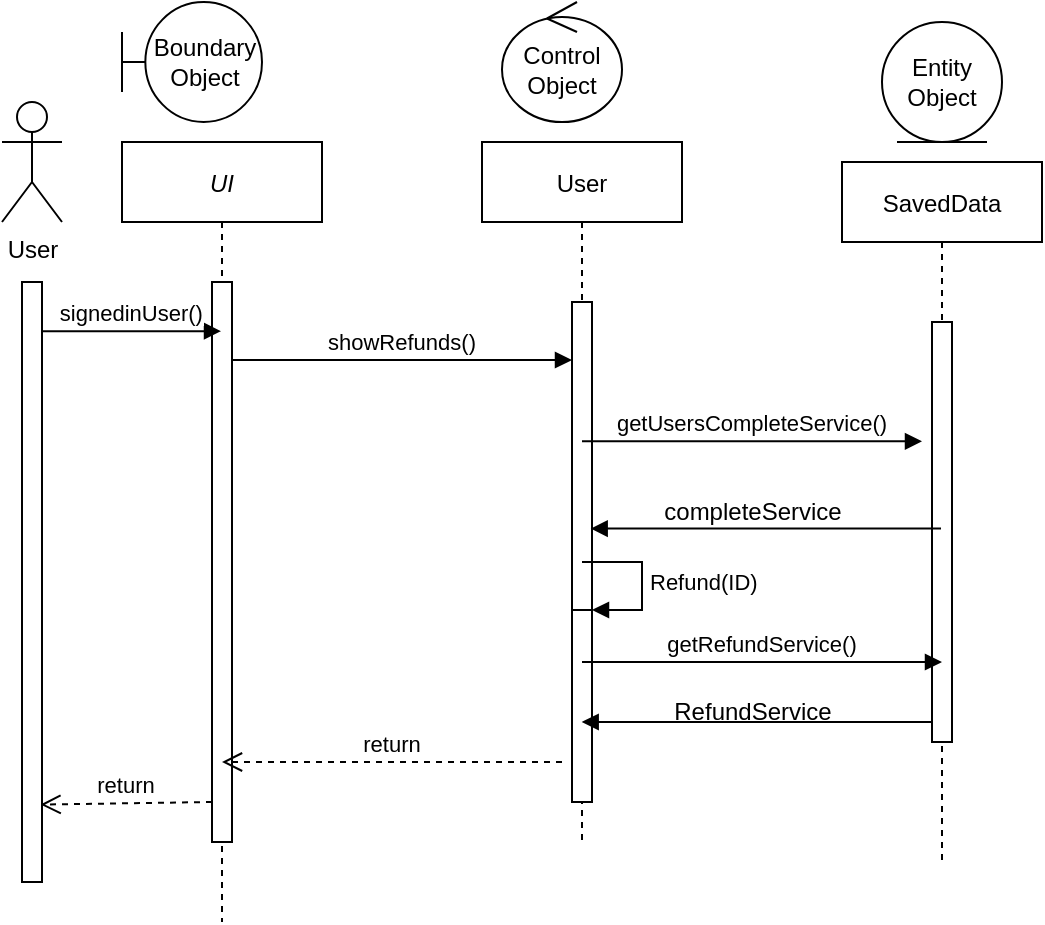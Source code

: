 <mxfile version="20.6.0" type="device"><diagram id="kgpKYQtTHZ0yAKxKKP6v" name="Page-1"><mxGraphModel dx="1420" dy="599" grid="1" gridSize="10" guides="1" tooltips="1" connect="1" arrows="1" fold="1" page="1" pageScale="1" pageWidth="850" pageHeight="1100" math="0" shadow="0"><root><mxCell id="0"/><mxCell id="1" parent="0"/><mxCell id="3nuBFxr9cyL0pnOWT2aG-1" value="UI" style="shape=umlLifeline;perimeter=lifelinePerimeter;container=1;collapsible=0;recursiveResize=0;rounded=0;shadow=0;strokeWidth=1;fontStyle=2" parent="1" vertex="1"><mxGeometry x="120" y="80" width="100" height="390" as="geometry"/></mxCell><mxCell id="3nuBFxr9cyL0pnOWT2aG-2" value="" style="points=[];perimeter=orthogonalPerimeter;rounded=0;shadow=0;strokeWidth=1;" parent="3nuBFxr9cyL0pnOWT2aG-1" vertex="1"><mxGeometry x="45" y="70" width="10" height="280" as="geometry"/></mxCell><mxCell id="_sIEO3wzLI5cAjBNUuDv-20" value="return" style="verticalAlign=bottom;endArrow=open;dashed=1;endSize=8;shadow=0;strokeWidth=1;entryX=0.926;entryY=0.871;entryDx=0;entryDy=0;entryPerimeter=0;" edge="1" parent="3nuBFxr9cyL0pnOWT2aG-1" target="_sIEO3wzLI5cAjBNUuDv-1"><mxGeometry relative="1" as="geometry"><mxPoint x="-45" y="330" as="targetPoint"/><mxPoint x="45" y="330" as="sourcePoint"/></mxGeometry></mxCell><mxCell id="3nuBFxr9cyL0pnOWT2aG-5" value="User" style="shape=umlLifeline;perimeter=lifelinePerimeter;container=1;collapsible=0;recursiveResize=0;rounded=0;shadow=0;strokeWidth=1;" parent="1" vertex="1"><mxGeometry x="300" y="80" width="100" height="350" as="geometry"/></mxCell><mxCell id="3nuBFxr9cyL0pnOWT2aG-6" value="" style="points=[];perimeter=orthogonalPerimeter;rounded=0;shadow=0;strokeWidth=1;" parent="3nuBFxr9cyL0pnOWT2aG-5" vertex="1"><mxGeometry x="45" y="80" width="10" height="160" as="geometry"/></mxCell><mxCell id="_sIEO3wzLI5cAjBNUuDv-11" value="" style="html=1;points=[];perimeter=orthogonalPerimeter;" vertex="1" parent="3nuBFxr9cyL0pnOWT2aG-5"><mxGeometry x="45" y="234" width="10" height="96" as="geometry"/></mxCell><mxCell id="_sIEO3wzLI5cAjBNUuDv-12" value="Refund(ID)" style="edgeStyle=orthogonalEdgeStyle;html=1;align=left;spacingLeft=2;endArrow=block;rounded=0;entryX=1;entryY=0;" edge="1" target="_sIEO3wzLI5cAjBNUuDv-11" parent="3nuBFxr9cyL0pnOWT2aG-5"><mxGeometry relative="1" as="geometry"><mxPoint x="50" y="210" as="sourcePoint"/><Array as="points"><mxPoint x="50" y="210"/><mxPoint x="80" y="210"/><mxPoint x="80" y="234"/></Array></mxGeometry></mxCell><mxCell id="3nuBFxr9cyL0pnOWT2aG-7" value="return" style="verticalAlign=bottom;endArrow=open;dashed=1;endSize=8;exitX=0;exitY=0.95;shadow=0;strokeWidth=1;" parent="1" edge="1"><mxGeometry relative="1" as="geometry"><mxPoint x="170" y="390" as="targetPoint"/><mxPoint x="340" y="390.0" as="sourcePoint"/></mxGeometry></mxCell><mxCell id="3nuBFxr9cyL0pnOWT2aG-8" value="showRefunds()" style="verticalAlign=bottom;endArrow=block;entryX=0;entryY=0;shadow=0;strokeWidth=1;" parent="1" edge="1"><mxGeometry relative="1" as="geometry"><mxPoint x="175" y="189.0" as="sourcePoint"/><mxPoint x="345" y="189.0" as="targetPoint"/></mxGeometry></mxCell><mxCell id="_sIEO3wzLI5cAjBNUuDv-1" value="" style="points=[];perimeter=orthogonalPerimeter;rounded=0;shadow=0;strokeWidth=1;" vertex="1" parent="1"><mxGeometry x="70" y="150" width="10" height="300" as="geometry"/></mxCell><mxCell id="_sIEO3wzLI5cAjBNUuDv-2" value="User" style="shape=umlActor;verticalLabelPosition=bottom;verticalAlign=top;html=1;outlineConnect=0;" vertex="1" parent="1"><mxGeometry x="60" y="60" width="30" height="60" as="geometry"/></mxCell><mxCell id="_sIEO3wzLI5cAjBNUuDv-4" value="signedinUser()" style="verticalAlign=bottom;endArrow=block;shadow=0;strokeWidth=1;exitX=1.018;exitY=0.082;exitDx=0;exitDy=0;exitPerimeter=0;" edge="1" parent="1" source="_sIEO3wzLI5cAjBNUuDv-1" target="3nuBFxr9cyL0pnOWT2aG-1"><mxGeometry relative="1" as="geometry"><mxPoint x="70" y="160.0" as="sourcePoint"/><mxPoint x="240" y="160.0" as="targetPoint"/><Array as="points"/></mxGeometry></mxCell><mxCell id="_sIEO3wzLI5cAjBNUuDv-5" value="SavedData" style="shape=umlLifeline;perimeter=lifelinePerimeter;container=1;collapsible=0;recursiveResize=0;rounded=0;shadow=0;strokeWidth=1;" vertex="1" parent="1"><mxGeometry x="480" y="90" width="100" height="350" as="geometry"/></mxCell><mxCell id="_sIEO3wzLI5cAjBNUuDv-6" value="" style="points=[];perimeter=orthogonalPerimeter;rounded=0;shadow=0;strokeWidth=1;" vertex="1" parent="_sIEO3wzLI5cAjBNUuDv-5"><mxGeometry x="45" y="80" width="10" height="210" as="geometry"/></mxCell><mxCell id="_sIEO3wzLI5cAjBNUuDv-7" value="Boundary Object" style="shape=umlBoundary;whiteSpace=wrap;html=1;" vertex="1" parent="1"><mxGeometry x="120" y="10" width="70" height="60" as="geometry"/></mxCell><mxCell id="_sIEO3wzLI5cAjBNUuDv-8" value="Entity Object" style="ellipse;shape=umlEntity;whiteSpace=wrap;html=1;" vertex="1" parent="1"><mxGeometry x="500" y="20" width="60" height="60" as="geometry"/></mxCell><mxCell id="_sIEO3wzLI5cAjBNUuDv-9" value="Control Object" style="ellipse;shape=umlControl;whiteSpace=wrap;html=1;" vertex="1" parent="1"><mxGeometry x="310" y="10" width="60" height="60" as="geometry"/></mxCell><mxCell id="_sIEO3wzLI5cAjBNUuDv-10" value="getUsersCompleteService()" style="verticalAlign=bottom;endArrow=block;entryX=0;entryY=0;shadow=0;strokeWidth=1;" edge="1" parent="1"><mxGeometry relative="1" as="geometry"><mxPoint x="350" y="229.63" as="sourcePoint"/><mxPoint x="520" y="229.63" as="targetPoint"/></mxGeometry></mxCell><mxCell id="_sIEO3wzLI5cAjBNUuDv-14" value="" style="verticalAlign=bottom;endArrow=block;shadow=0;strokeWidth=1;entryX=0.934;entryY=0.708;entryDx=0;entryDy=0;entryPerimeter=0;" edge="1" parent="1" source="_sIEO3wzLI5cAjBNUuDv-5" target="3nuBFxr9cyL0pnOWT2aG-6"><mxGeometry relative="1" as="geometry"><mxPoint x="330" y="280.0" as="sourcePoint"/><mxPoint x="170" y="280" as="targetPoint"/></mxGeometry></mxCell><mxCell id="_sIEO3wzLI5cAjBNUuDv-15" value="completeService" style="text;html=1;align=center;verticalAlign=middle;resizable=0;points=[];autosize=1;strokeColor=none;fillColor=none;" vertex="1" parent="1"><mxGeometry x="380" y="250" width="110" height="30" as="geometry"/></mxCell><mxCell id="_sIEO3wzLI5cAjBNUuDv-16" value="getRefundService()" style="verticalAlign=bottom;endArrow=block;shadow=0;strokeWidth=1;" edge="1" parent="1" target="_sIEO3wzLI5cAjBNUuDv-5"><mxGeometry relative="1" as="geometry"><mxPoint x="350" y="340.0" as="sourcePoint"/><mxPoint x="520" y="340.0" as="targetPoint"/><Array as="points"><mxPoint x="530" y="340"/></Array></mxGeometry></mxCell><mxCell id="_sIEO3wzLI5cAjBNUuDv-17" value="" style="verticalAlign=bottom;endArrow=block;shadow=0;strokeWidth=1;entryX=0.934;entryY=0.708;entryDx=0;entryDy=0;entryPerimeter=0;" edge="1" parent="1"><mxGeometry relative="1" as="geometry"><mxPoint x="525" y="370.0" as="sourcePoint"/><mxPoint x="349.84" y="370.0" as="targetPoint"/></mxGeometry></mxCell><mxCell id="_sIEO3wzLI5cAjBNUuDv-19" value="RefundService" style="text;html=1;align=center;verticalAlign=middle;resizable=0;points=[];autosize=1;strokeColor=none;fillColor=none;" vertex="1" parent="1"><mxGeometry x="385" y="350" width="100" height="30" as="geometry"/></mxCell></root></mxGraphModel></diagram></mxfile>